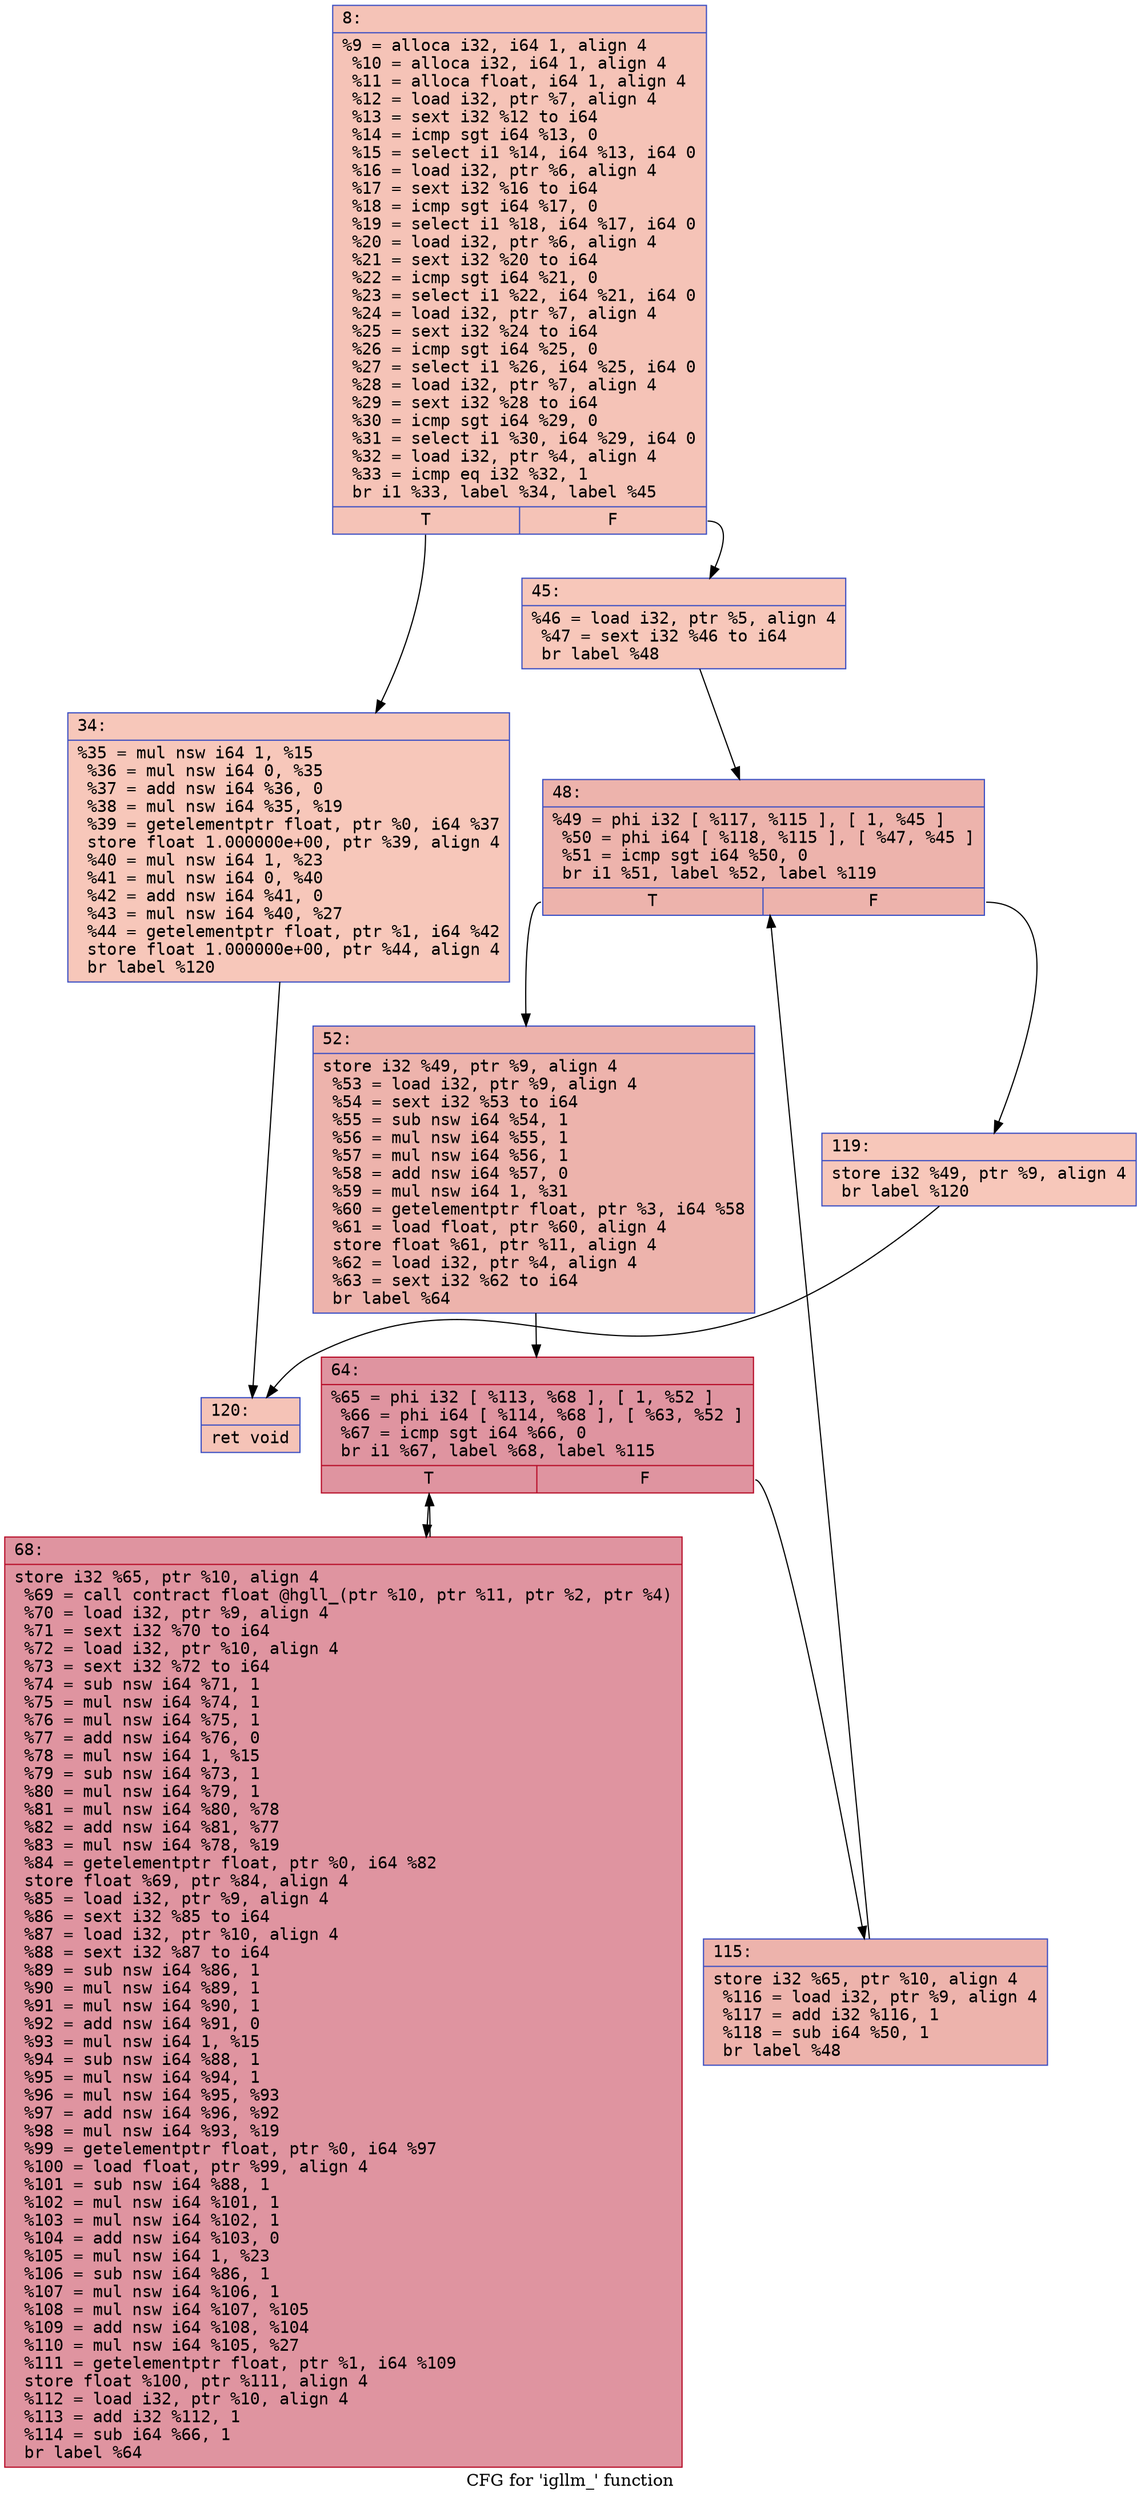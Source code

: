 digraph "CFG for 'igllm_' function" {
	label="CFG for 'igllm_' function";

	Node0x55ec17386760 [shape=record,color="#3d50c3ff", style=filled, fillcolor="#e8765c70" fontname="Courier",label="{8:\l|  %9 = alloca i32, i64 1, align 4\l  %10 = alloca i32, i64 1, align 4\l  %11 = alloca float, i64 1, align 4\l  %12 = load i32, ptr %7, align 4\l  %13 = sext i32 %12 to i64\l  %14 = icmp sgt i64 %13, 0\l  %15 = select i1 %14, i64 %13, i64 0\l  %16 = load i32, ptr %6, align 4\l  %17 = sext i32 %16 to i64\l  %18 = icmp sgt i64 %17, 0\l  %19 = select i1 %18, i64 %17, i64 0\l  %20 = load i32, ptr %6, align 4\l  %21 = sext i32 %20 to i64\l  %22 = icmp sgt i64 %21, 0\l  %23 = select i1 %22, i64 %21, i64 0\l  %24 = load i32, ptr %7, align 4\l  %25 = sext i32 %24 to i64\l  %26 = icmp sgt i64 %25, 0\l  %27 = select i1 %26, i64 %25, i64 0\l  %28 = load i32, ptr %7, align 4\l  %29 = sext i32 %28 to i64\l  %30 = icmp sgt i64 %29, 0\l  %31 = select i1 %30, i64 %29, i64 0\l  %32 = load i32, ptr %4, align 4\l  %33 = icmp eq i32 %32, 1\l  br i1 %33, label %34, label %45\l|{<s0>T|<s1>F}}"];
	Node0x55ec17386760:s0 -> Node0x55ec173876f0[tooltip="8 -> 34\nProbability 50.00%" ];
	Node0x55ec17386760:s1 -> Node0x55ec17387ff0[tooltip="8 -> 45\nProbability 50.00%" ];
	Node0x55ec173876f0 [shape=record,color="#3d50c3ff", style=filled, fillcolor="#ec7f6370" fontname="Courier",label="{34:\l|  %35 = mul nsw i64 1, %15\l  %36 = mul nsw i64 0, %35\l  %37 = add nsw i64 %36, 0\l  %38 = mul nsw i64 %35, %19\l  %39 = getelementptr float, ptr %0, i64 %37\l  store float 1.000000e+00, ptr %39, align 4\l  %40 = mul nsw i64 1, %23\l  %41 = mul nsw i64 0, %40\l  %42 = add nsw i64 %41, 0\l  %43 = mul nsw i64 %40, %27\l  %44 = getelementptr float, ptr %1, i64 %42\l  store float 1.000000e+00, ptr %44, align 4\l  br label %120\l}"];
	Node0x55ec173876f0 -> Node0x55ec173887f0[tooltip="34 -> 120\nProbability 100.00%" ];
	Node0x55ec17387ff0 [shape=record,color="#3d50c3ff", style=filled, fillcolor="#ec7f6370" fontname="Courier",label="{45:\l|  %46 = load i32, ptr %5, align 4\l  %47 = sext i32 %46 to i64\l  br label %48\l}"];
	Node0x55ec17387ff0 -> Node0x55ec173891b0[tooltip="45 -> 48\nProbability 100.00%" ];
	Node0x55ec173891b0 [shape=record,color="#3d50c3ff", style=filled, fillcolor="#d6524470" fontname="Courier",label="{48:\l|  %49 = phi i32 [ %117, %115 ], [ 1, %45 ]\l  %50 = phi i64 [ %118, %115 ], [ %47, %45 ]\l  %51 = icmp sgt i64 %50, 0\l  br i1 %51, label %52, label %119\l|{<s0>T|<s1>F}}"];
	Node0x55ec173891b0:s0 -> Node0x55ec173894d0[tooltip="48 -> 52\nProbability 96.88%" ];
	Node0x55ec173891b0:s1 -> Node0x55ec17389520[tooltip="48 -> 119\nProbability 3.12%" ];
	Node0x55ec173894d0 [shape=record,color="#3d50c3ff", style=filled, fillcolor="#d6524470" fontname="Courier",label="{52:\l|  store i32 %49, ptr %9, align 4\l  %53 = load i32, ptr %9, align 4\l  %54 = sext i32 %53 to i64\l  %55 = sub nsw i64 %54, 1\l  %56 = mul nsw i64 %55, 1\l  %57 = mul nsw i64 %56, 1\l  %58 = add nsw i64 %57, 0\l  %59 = mul nsw i64 1, %31\l  %60 = getelementptr float, ptr %3, i64 %58\l  %61 = load float, ptr %60, align 4\l  store float %61, ptr %11, align 4\l  %62 = load i32, ptr %4, align 4\l  %63 = sext i32 %62 to i64\l  br label %64\l}"];
	Node0x55ec173894d0 -> Node0x55ec17389d30[tooltip="52 -> 64\nProbability 100.00%" ];
	Node0x55ec17389d30 [shape=record,color="#b70d28ff", style=filled, fillcolor="#b70d2870" fontname="Courier",label="{64:\l|  %65 = phi i32 [ %113, %68 ], [ 1, %52 ]\l  %66 = phi i64 [ %114, %68 ], [ %63, %52 ]\l  %67 = icmp sgt i64 %66, 0\l  br i1 %67, label %68, label %115\l|{<s0>T|<s1>F}}"];
	Node0x55ec17389d30:s0 -> Node0x55ec17389df0[tooltip="64 -> 68\nProbability 96.88%" ];
	Node0x55ec17389d30:s1 -> Node0x55ec17389270[tooltip="64 -> 115\nProbability 3.12%" ];
	Node0x55ec17389df0 [shape=record,color="#b70d28ff", style=filled, fillcolor="#b70d2870" fontname="Courier",label="{68:\l|  store i32 %65, ptr %10, align 4\l  %69 = call contract float @hgll_(ptr %10, ptr %11, ptr %2, ptr %4)\l  %70 = load i32, ptr %9, align 4\l  %71 = sext i32 %70 to i64\l  %72 = load i32, ptr %10, align 4\l  %73 = sext i32 %72 to i64\l  %74 = sub nsw i64 %71, 1\l  %75 = mul nsw i64 %74, 1\l  %76 = mul nsw i64 %75, 1\l  %77 = add nsw i64 %76, 0\l  %78 = mul nsw i64 1, %15\l  %79 = sub nsw i64 %73, 1\l  %80 = mul nsw i64 %79, 1\l  %81 = mul nsw i64 %80, %78\l  %82 = add nsw i64 %81, %77\l  %83 = mul nsw i64 %78, %19\l  %84 = getelementptr float, ptr %0, i64 %82\l  store float %69, ptr %84, align 4\l  %85 = load i32, ptr %9, align 4\l  %86 = sext i32 %85 to i64\l  %87 = load i32, ptr %10, align 4\l  %88 = sext i32 %87 to i64\l  %89 = sub nsw i64 %86, 1\l  %90 = mul nsw i64 %89, 1\l  %91 = mul nsw i64 %90, 1\l  %92 = add nsw i64 %91, 0\l  %93 = mul nsw i64 1, %15\l  %94 = sub nsw i64 %88, 1\l  %95 = mul nsw i64 %94, 1\l  %96 = mul nsw i64 %95, %93\l  %97 = add nsw i64 %96, %92\l  %98 = mul nsw i64 %93, %19\l  %99 = getelementptr float, ptr %0, i64 %97\l  %100 = load float, ptr %99, align 4\l  %101 = sub nsw i64 %88, 1\l  %102 = mul nsw i64 %101, 1\l  %103 = mul nsw i64 %102, 1\l  %104 = add nsw i64 %103, 0\l  %105 = mul nsw i64 1, %23\l  %106 = sub nsw i64 %86, 1\l  %107 = mul nsw i64 %106, 1\l  %108 = mul nsw i64 %107, %105\l  %109 = add nsw i64 %108, %104\l  %110 = mul nsw i64 %105, %27\l  %111 = getelementptr float, ptr %1, i64 %109\l  store float %100, ptr %111, align 4\l  %112 = load i32, ptr %10, align 4\l  %113 = add i32 %112, 1\l  %114 = sub i64 %66, 1\l  br label %64\l}"];
	Node0x55ec17389df0 -> Node0x55ec17389d30[tooltip="68 -> 64\nProbability 100.00%" ];
	Node0x55ec17389270 [shape=record,color="#3d50c3ff", style=filled, fillcolor="#d6524470" fontname="Courier",label="{115:\l|  store i32 %65, ptr %10, align 4\l  %116 = load i32, ptr %9, align 4\l  %117 = add i32 %116, 1\l  %118 = sub i64 %50, 1\l  br label %48\l}"];
	Node0x55ec17389270 -> Node0x55ec173891b0[tooltip="115 -> 48\nProbability 100.00%" ];
	Node0x55ec17389520 [shape=record,color="#3d50c3ff", style=filled, fillcolor="#ec7f6370" fontname="Courier",label="{119:\l|  store i32 %49, ptr %9, align 4\l  br label %120\l}"];
	Node0x55ec17389520 -> Node0x55ec173887f0[tooltip="119 -> 120\nProbability 100.00%" ];
	Node0x55ec173887f0 [shape=record,color="#3d50c3ff", style=filled, fillcolor="#e8765c70" fontname="Courier",label="{120:\l|  ret void\l}"];
}
